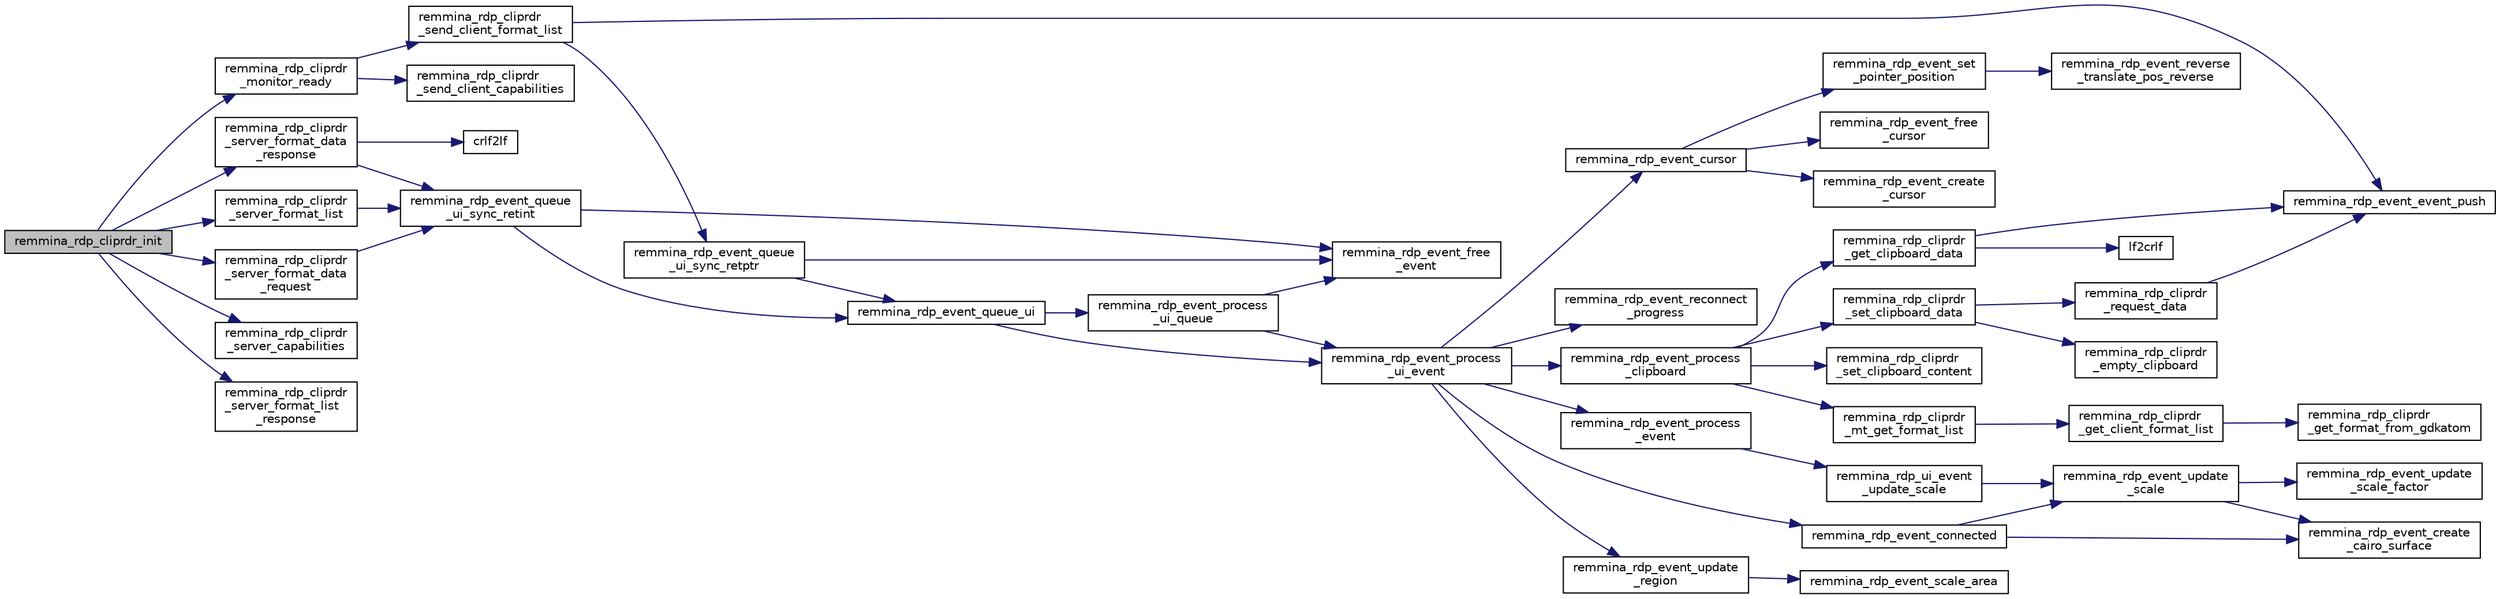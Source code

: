 digraph "remmina_rdp_cliprdr_init"
{
  edge [fontname="Helvetica",fontsize="10",labelfontname="Helvetica",labelfontsize="10"];
  node [fontname="Helvetica",fontsize="10",shape=record];
  rankdir="LR";
  Node198 [label="remmina_rdp_cliprdr_init",height=0.2,width=0.4,color="black", fillcolor="grey75", style="filled", fontcolor="black"];
  Node198 -> Node199 [color="midnightblue",fontsize="10",style="solid",fontname="Helvetica"];
  Node199 [label="remmina_rdp_cliprdr\l_monitor_ready",height=0.2,width=0.4,color="black", fillcolor="white", style="filled",URL="$rdp__cliprdr_8c.html#a5c9890f4354ef9a8dedcf3a371a2a16f"];
  Node199 -> Node200 [color="midnightblue",fontsize="10",style="solid",fontname="Helvetica"];
  Node200 [label="remmina_rdp_cliprdr\l_send_client_capabilities",height=0.2,width=0.4,color="black", fillcolor="white", style="filled",URL="$rdp__cliprdr_8c.html#a1c95eb50a82dbeac3c43374eaad8e489"];
  Node199 -> Node201 [color="midnightblue",fontsize="10",style="solid",fontname="Helvetica"];
  Node201 [label="remmina_rdp_cliprdr\l_send_client_format_list",height=0.2,width=0.4,color="black", fillcolor="white", style="filled",URL="$rdp__cliprdr_8c.html#a8afec91e9f54fc3a0ea8f25d8349bd8b"];
  Node201 -> Node202 [color="midnightblue",fontsize="10",style="solid",fontname="Helvetica"];
  Node202 [label="remmina_rdp_event_queue\l_ui_sync_retptr",height=0.2,width=0.4,color="black", fillcolor="white", style="filled",URL="$rdp__event_8c.html#adaaf3de8342309cc52668f318a473350"];
  Node202 -> Node203 [color="midnightblue",fontsize="10",style="solid",fontname="Helvetica"];
  Node203 [label="remmina_rdp_event_queue_ui",height=0.2,width=0.4,color="black", fillcolor="white", style="filled",URL="$rdp__event_8c.html#a2b91746b782b7782432bd1d23c6a9945"];
  Node203 -> Node204 [color="midnightblue",fontsize="10",style="solid",fontname="Helvetica"];
  Node204 [label="remmina_rdp_event_process\l_ui_event",height=0.2,width=0.4,color="black", fillcolor="white", style="filled",URL="$rdp__event_8c.html#a6929ce2effcc3cf2be6d5ec8b19d5466"];
  Node204 -> Node205 [color="midnightblue",fontsize="10",style="solid",fontname="Helvetica"];
  Node205 [label="remmina_rdp_event_update\l_region",height=0.2,width=0.4,color="black", fillcolor="white", style="filled",URL="$rdp__event_8c.html#ae3cea5929e8c3b1ff068f9ca3fbb538c"];
  Node205 -> Node206 [color="midnightblue",fontsize="10",style="solid",fontname="Helvetica"];
  Node206 [label="remmina_rdp_event_scale_area",height=0.2,width=0.4,color="black", fillcolor="white", style="filled",URL="$rdp__event_8c.html#a080ab4a0a8f592bb5484202175beaaa5"];
  Node204 -> Node207 [color="midnightblue",fontsize="10",style="solid",fontname="Helvetica"];
  Node207 [label="remmina_rdp_event_connected",height=0.2,width=0.4,color="black", fillcolor="white", style="filled",URL="$rdp__event_8c.html#abe98674433c473136ccd28aab85a7748"];
  Node207 -> Node208 [color="midnightblue",fontsize="10",style="solid",fontname="Helvetica"];
  Node208 [label="remmina_rdp_event_create\l_cairo_surface",height=0.2,width=0.4,color="black", fillcolor="white", style="filled",URL="$rdp__event_8c.html#a789ec99777755da7cae468216a74095a"];
  Node207 -> Node209 [color="midnightblue",fontsize="10",style="solid",fontname="Helvetica"];
  Node209 [label="remmina_rdp_event_update\l_scale",height=0.2,width=0.4,color="black", fillcolor="white", style="filled",URL="$rdp__event_8c.html#a64ce0c66bb4cb6ddaee263ce8563f497"];
  Node209 -> Node208 [color="midnightblue",fontsize="10",style="solid",fontname="Helvetica"];
  Node209 -> Node210 [color="midnightblue",fontsize="10",style="solid",fontname="Helvetica"];
  Node210 [label="remmina_rdp_event_update\l_scale_factor",height=0.2,width=0.4,color="black", fillcolor="white", style="filled",URL="$rdp__event_8c.html#a6076424eb759c91ca9c8da59432c66d6"];
  Node204 -> Node211 [color="midnightblue",fontsize="10",style="solid",fontname="Helvetica"];
  Node211 [label="remmina_rdp_event_reconnect\l_progress",height=0.2,width=0.4,color="black", fillcolor="white", style="filled",URL="$rdp__event_8c.html#ab7cbdc2f8cf829e2f09ecfa605a92d65"];
  Node204 -> Node212 [color="midnightblue",fontsize="10",style="solid",fontname="Helvetica"];
  Node212 [label="remmina_rdp_event_cursor",height=0.2,width=0.4,color="black", fillcolor="white", style="filled",URL="$rdp__event_8c.html#a064c56982a401aff33a8c723eb157016"];
  Node212 -> Node213 [color="midnightblue",fontsize="10",style="solid",fontname="Helvetica"];
  Node213 [label="remmina_rdp_event_create\l_cursor",height=0.2,width=0.4,color="black", fillcolor="white", style="filled",URL="$rdp__event_8c.html#ae8ef8118379a8bb6a6f99a8bbc0cbcfc"];
  Node212 -> Node214 [color="midnightblue",fontsize="10",style="solid",fontname="Helvetica"];
  Node214 [label="remmina_rdp_event_free\l_cursor",height=0.2,width=0.4,color="black", fillcolor="white", style="filled",URL="$rdp__event_8c.html#a740d33b9c229ada638eeeebe2ffca461"];
  Node212 -> Node215 [color="midnightblue",fontsize="10",style="solid",fontname="Helvetica"];
  Node215 [label="remmina_rdp_event_set\l_pointer_position",height=0.2,width=0.4,color="black", fillcolor="white", style="filled",URL="$rdp__event_8c.html#a34c7d3a1bb411e84d3b4e30fcccc9cd8"];
  Node215 -> Node216 [color="midnightblue",fontsize="10",style="solid",fontname="Helvetica"];
  Node216 [label="remmina_rdp_event_reverse\l_translate_pos_reverse",height=0.2,width=0.4,color="black", fillcolor="white", style="filled",URL="$rdp__event_8c.html#a20d5fac8955f4f813759ca5c32078b7c"];
  Node204 -> Node217 [color="midnightblue",fontsize="10",style="solid",fontname="Helvetica"];
  Node217 [label="remmina_rdp_event_process\l_clipboard",height=0.2,width=0.4,color="black", fillcolor="white", style="filled",URL="$rdp__cliprdr_8c.html#ad4fad618198e7746ea1e4ebd01a9b173"];
  Node217 -> Node218 [color="midnightblue",fontsize="10",style="solid",fontname="Helvetica"];
  Node218 [label="remmina_rdp_cliprdr\l_mt_get_format_list",height=0.2,width=0.4,color="black", fillcolor="white", style="filled",URL="$rdp__cliprdr_8c.html#a9d9b4fd8f4efbac086e3a2a274647ce5"];
  Node218 -> Node219 [color="midnightblue",fontsize="10",style="solid",fontname="Helvetica"];
  Node219 [label="remmina_rdp_cliprdr\l_get_client_format_list",height=0.2,width=0.4,color="black", fillcolor="white", style="filled",URL="$rdp__cliprdr_8c.html#accb7cad54767b8f658b8ea438690ef4f"];
  Node219 -> Node220 [color="midnightblue",fontsize="10",style="solid",fontname="Helvetica"];
  Node220 [label="remmina_rdp_cliprdr\l_get_format_from_gdkatom",height=0.2,width=0.4,color="black", fillcolor="white", style="filled",URL="$rdp__cliprdr_8c.html#a7eb7cd7eeab0e52c33721cc0564964ea"];
  Node217 -> Node221 [color="midnightblue",fontsize="10",style="solid",fontname="Helvetica"];
  Node221 [label="remmina_rdp_cliprdr\l_get_clipboard_data",height=0.2,width=0.4,color="black", fillcolor="white", style="filled",URL="$rdp__cliprdr_8c.html#a1875ac25f73dd93e4b716746e7c6b8d5"];
  Node221 -> Node222 [color="midnightblue",fontsize="10",style="solid",fontname="Helvetica"];
  Node222 [label="lf2crlf",height=0.2,width=0.4,color="black", fillcolor="white", style="filled",URL="$rdp__cliprdr_8c.html#a4f9d059736e69df00273ec853d15c772"];
  Node221 -> Node223 [color="midnightblue",fontsize="10",style="solid",fontname="Helvetica"];
  Node223 [label="remmina_rdp_event_event_push",height=0.2,width=0.4,color="black", fillcolor="white", style="filled",URL="$rdp__event_8c.html#ad446d6471bddba97f8bfcee8c51e4580"];
  Node217 -> Node224 [color="midnightblue",fontsize="10",style="solid",fontname="Helvetica"];
  Node224 [label="remmina_rdp_cliprdr\l_set_clipboard_data",height=0.2,width=0.4,color="black", fillcolor="white", style="filled",URL="$rdp__cliprdr_8c.html#a007ce9136242f75dc148bd4e2ee5fde5"];
  Node224 -> Node225 [color="midnightblue",fontsize="10",style="solid",fontname="Helvetica"];
  Node225 [label="remmina_rdp_cliprdr\l_request_data",height=0.2,width=0.4,color="black", fillcolor="white", style="filled",URL="$rdp__cliprdr_8c.html#a48904924b1064d1bb3bfb6116bac6bd3"];
  Node225 -> Node223 [color="midnightblue",fontsize="10",style="solid",fontname="Helvetica"];
  Node224 -> Node226 [color="midnightblue",fontsize="10",style="solid",fontname="Helvetica"];
  Node226 [label="remmina_rdp_cliprdr\l_empty_clipboard",height=0.2,width=0.4,color="black", fillcolor="white", style="filled",URL="$rdp__cliprdr_8c.html#a719b6820f66508f8acb943a1bf1a495d"];
  Node217 -> Node227 [color="midnightblue",fontsize="10",style="solid",fontname="Helvetica"];
  Node227 [label="remmina_rdp_cliprdr\l_set_clipboard_content",height=0.2,width=0.4,color="black", fillcolor="white", style="filled",URL="$rdp__cliprdr_8c.html#ac3bc1f06354bf50b72d770f6d14ce0b3"];
  Node204 -> Node228 [color="midnightblue",fontsize="10",style="solid",fontname="Helvetica"];
  Node228 [label="remmina_rdp_event_process\l_event",height=0.2,width=0.4,color="black", fillcolor="white", style="filled",URL="$rdp__event_8c.html#a5f5fcd2a5c81d0c8bec609e0428735c5"];
  Node228 -> Node229 [color="midnightblue",fontsize="10",style="solid",fontname="Helvetica"];
  Node229 [label="remmina_rdp_ui_event\l_update_scale",height=0.2,width=0.4,color="black", fillcolor="white", style="filled",URL="$rdp__event_8c.html#ae0e0d42524cb165cd6d26553c104dbde"];
  Node229 -> Node209 [color="midnightblue",fontsize="10",style="solid",fontname="Helvetica"];
  Node203 -> Node230 [color="midnightblue",fontsize="10",style="solid",fontname="Helvetica"];
  Node230 [label="remmina_rdp_event_process\l_ui_queue",height=0.2,width=0.4,color="black", fillcolor="white", style="filled",URL="$rdp__event_8c.html#abfa1d5d0b0494818fb5e1a549c0acd23"];
  Node230 -> Node204 [color="midnightblue",fontsize="10",style="solid",fontname="Helvetica"];
  Node230 -> Node231 [color="midnightblue",fontsize="10",style="solid",fontname="Helvetica"];
  Node231 [label="remmina_rdp_event_free\l_event",height=0.2,width=0.4,color="black", fillcolor="white", style="filled",URL="$rdp__event_8c.html#a40b4fd190055c10d5d2248a6eca5f50f"];
  Node202 -> Node231 [color="midnightblue",fontsize="10",style="solid",fontname="Helvetica"];
  Node201 -> Node223 [color="midnightblue",fontsize="10",style="solid",fontname="Helvetica"];
  Node198 -> Node232 [color="midnightblue",fontsize="10",style="solid",fontname="Helvetica"];
  Node232 [label="remmina_rdp_cliprdr\l_server_capabilities",height=0.2,width=0.4,color="black", fillcolor="white", style="filled",URL="$rdp__cliprdr_8c.html#ab8dbdd80d3da147e6a65dd9f943f5e42"];
  Node198 -> Node233 [color="midnightblue",fontsize="10",style="solid",fontname="Helvetica"];
  Node233 [label="remmina_rdp_cliprdr\l_server_format_list",height=0.2,width=0.4,color="black", fillcolor="white", style="filled",URL="$rdp__cliprdr_8c.html#aad8017b7ae0935c5266e7777dae3c3d4"];
  Node233 -> Node234 [color="midnightblue",fontsize="10",style="solid",fontname="Helvetica"];
  Node234 [label="remmina_rdp_event_queue\l_ui_sync_retint",height=0.2,width=0.4,color="black", fillcolor="white", style="filled",URL="$rdp__event_8c.html#ab5fe43c1b1b77c39f118d2581942eb81"];
  Node234 -> Node203 [color="midnightblue",fontsize="10",style="solid",fontname="Helvetica"];
  Node234 -> Node231 [color="midnightblue",fontsize="10",style="solid",fontname="Helvetica"];
  Node198 -> Node235 [color="midnightblue",fontsize="10",style="solid",fontname="Helvetica"];
  Node235 [label="remmina_rdp_cliprdr\l_server_format_list\l_response",height=0.2,width=0.4,color="black", fillcolor="white", style="filled",URL="$rdp__cliprdr_8c.html#a989aa6f897e6bade4870d577eee5bec9"];
  Node198 -> Node236 [color="midnightblue",fontsize="10",style="solid",fontname="Helvetica"];
  Node236 [label="remmina_rdp_cliprdr\l_server_format_data\l_request",height=0.2,width=0.4,color="black", fillcolor="white", style="filled",URL="$rdp__cliprdr_8c.html#a3a346af4c3c92ec71797838ecc69bdae"];
  Node236 -> Node234 [color="midnightblue",fontsize="10",style="solid",fontname="Helvetica"];
  Node198 -> Node237 [color="midnightblue",fontsize="10",style="solid",fontname="Helvetica"];
  Node237 [label="remmina_rdp_cliprdr\l_server_format_data\l_response",height=0.2,width=0.4,color="black", fillcolor="white", style="filled",URL="$rdp__cliprdr_8c.html#a010f06478881fa1942237c48a4605a23"];
  Node237 -> Node238 [color="midnightblue",fontsize="10",style="solid",fontname="Helvetica"];
  Node238 [label="crlf2lf",height=0.2,width=0.4,color="black", fillcolor="white", style="filled",URL="$rdp__cliprdr_8c.html#a55dec77cdcdc16a6d85680943eb2a859"];
  Node237 -> Node234 [color="midnightblue",fontsize="10",style="solid",fontname="Helvetica"];
}
